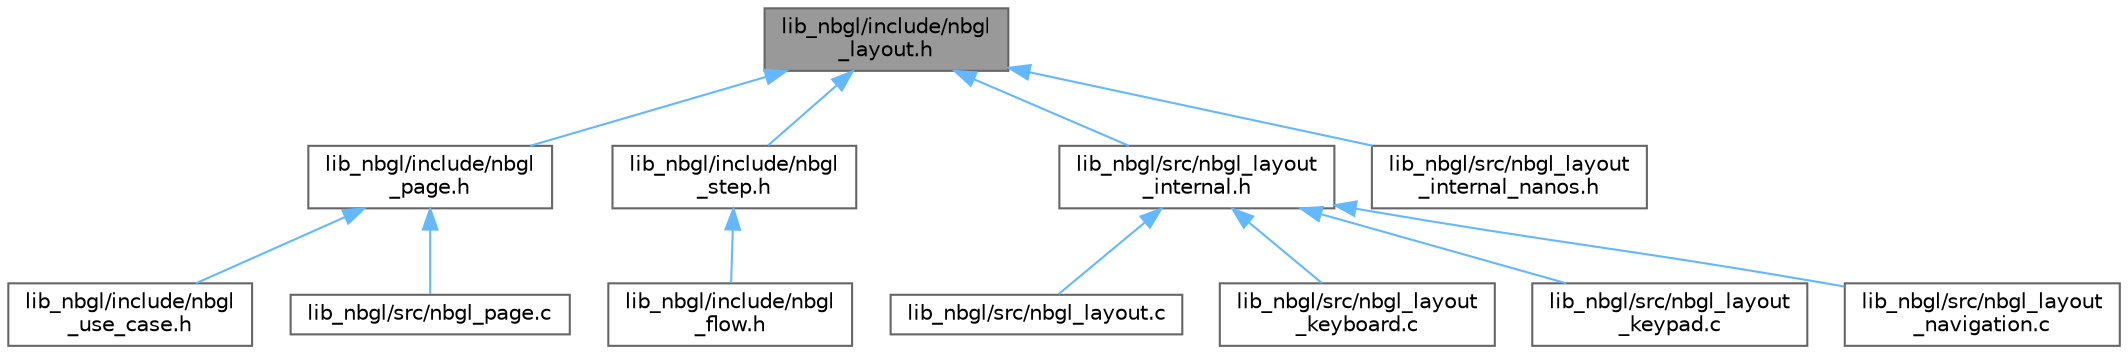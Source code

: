 digraph "lib_nbgl/include/nbgl_layout.h"
{
 // LATEX_PDF_SIZE
  bgcolor="transparent";
  edge [fontname=Helvetica,fontsize=10,labelfontname=Helvetica,labelfontsize=10];
  node [fontname=Helvetica,fontsize=10,shape=box,height=0.2,width=0.4];
  Node1 [label="lib_nbgl/include/nbgl\l_layout.h",height=0.2,width=0.4,color="gray40", fillcolor="grey60", style="filled", fontcolor="black",tooltip="API of the Advanced BOLOS Graphical Library, for predefined layouts."];
  Node1 -> Node2 [dir="back",color="steelblue1",style="solid"];
  Node2 [label="lib_nbgl/include/nbgl\l_page.h",height=0.2,width=0.4,color="grey40", fillcolor="white", style="filled",URL="$nbgl__page_8h.html",tooltip="API of the Advanced BOLOS Graphical Library, for predefined pages."];
  Node2 -> Node3 [dir="back",color="steelblue1",style="solid"];
  Node3 [label="lib_nbgl/include/nbgl\l_use_case.h",height=0.2,width=0.4,color="grey40", fillcolor="white", style="filled",URL="$nbgl__use__case_8h.html",tooltip="API of the Advanced BOLOS Graphical Library, for typical application use-cases."];
  Node2 -> Node4 [dir="back",color="steelblue1",style="solid"];
  Node4 [label="lib_nbgl/src/nbgl_page.c",height=0.2,width=0.4,color="grey40", fillcolor="white", style="filled",URL="$nbgl__page_8c.html",tooltip="Implementation of predefined pages management for Applications."];
  Node1 -> Node5 [dir="back",color="steelblue1",style="solid"];
  Node5 [label="lib_nbgl/include/nbgl\l_step.h",height=0.2,width=0.4,color="grey40", fillcolor="white", style="filled",URL="$nbgl__step_8h.html",tooltip="Step construction API of NBGL."];
  Node5 -> Node6 [dir="back",color="steelblue1",style="solid"];
  Node6 [label="lib_nbgl/include/nbgl\l_flow.h",height=0.2,width=0.4,color="grey40", fillcolor="white", style="filled",URL="$nbgl__flow_8h.html",tooltip="Flow construction API of NBGL."];
  Node1 -> Node7 [dir="back",color="steelblue1",style="solid"];
  Node7 [label="lib_nbgl/src/nbgl_layout\l_internal.h",height=0.2,width=0.4,color="grey40", fillcolor="white", style="filled",URL="$nbgl__layout__internal_8h.html",tooltip="Internal functions/constants of NBGL layout layer."];
  Node7 -> Node8 [dir="back",color="steelblue1",style="solid"];
  Node8 [label="lib_nbgl/src/nbgl_layout.c",height=0.2,width=0.4,color="grey40", fillcolor="white", style="filled",URL="$nbgl__layout_8c.html",tooltip="Implementation of predefined layouts management for Applications."];
  Node7 -> Node9 [dir="back",color="steelblue1",style="solid"];
  Node9 [label="lib_nbgl/src/nbgl_layout\l_keyboard.c",height=0.2,width=0.4,color="grey40", fillcolor="white", style="filled",URL="$nbgl__layout__keyboard_8c.html",tooltip="Implementation of predefined keyboard related layouts management."];
  Node7 -> Node10 [dir="back",color="steelblue1",style="solid"];
  Node10 [label="lib_nbgl/src/nbgl_layout\l_keypad.c",height=0.2,width=0.4,color="grey40", fillcolor="white", style="filled",URL="$nbgl__layout__keypad_8c.html",tooltip="Implementation of keypad management of predefined layouts management for Applications."];
  Node7 -> Node11 [dir="back",color="steelblue1",style="solid"];
  Node11 [label="lib_nbgl/src/nbgl_layout\l_navigation.c",height=0.2,width=0.4,color="grey40", fillcolor="white", style="filled",URL="$nbgl__layout__navigation_8c.html",tooltip="The construction of a navigation bar with buttons super-object."];
  Node1 -> Node12 [dir="back",color="steelblue1",style="solid"];
  Node12 [label="lib_nbgl/src/nbgl_layout\l_internal_nanos.h",height=0.2,width=0.4,color="grey40", fillcolor="white", style="filled",URL="$nbgl__layout__internal__nanos_8h.html",tooltip="Internal functions/constants of NBGL layout layer."];
}
